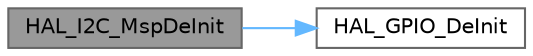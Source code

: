 digraph "HAL_I2C_MspDeInit"
{
 // INTERACTIVE_SVG=YES
 // LATEX_PDF_SIZE
  bgcolor="transparent";
  edge [fontname=Helvetica,fontsize=10,labelfontname=Helvetica,labelfontsize=10];
  node [fontname=Helvetica,fontsize=10,shape=box,height=0.2,width=0.4];
  rankdir="LR";
  Node1 [id="Node000001",label="HAL_I2C_MspDeInit",height=0.2,width=0.4,color="gray40", fillcolor="grey60", style="filled", fontcolor="black",tooltip="I2C MSP De-Initialization This function freeze the hardware resources used in this example."];
  Node1 -> Node2 [id="edge1_Node000001_Node000002",color="steelblue1",style="solid",tooltip=" "];
  Node2 [id="Node000002",label="HAL_GPIO_DeInit",height=0.2,width=0.4,color="grey40", fillcolor="white", style="filled",URL="$group___g_p_i_o___exported___functions___group1.html#gafe9c756b5aa18961032a3f8aa572959b",tooltip=" "];
}
